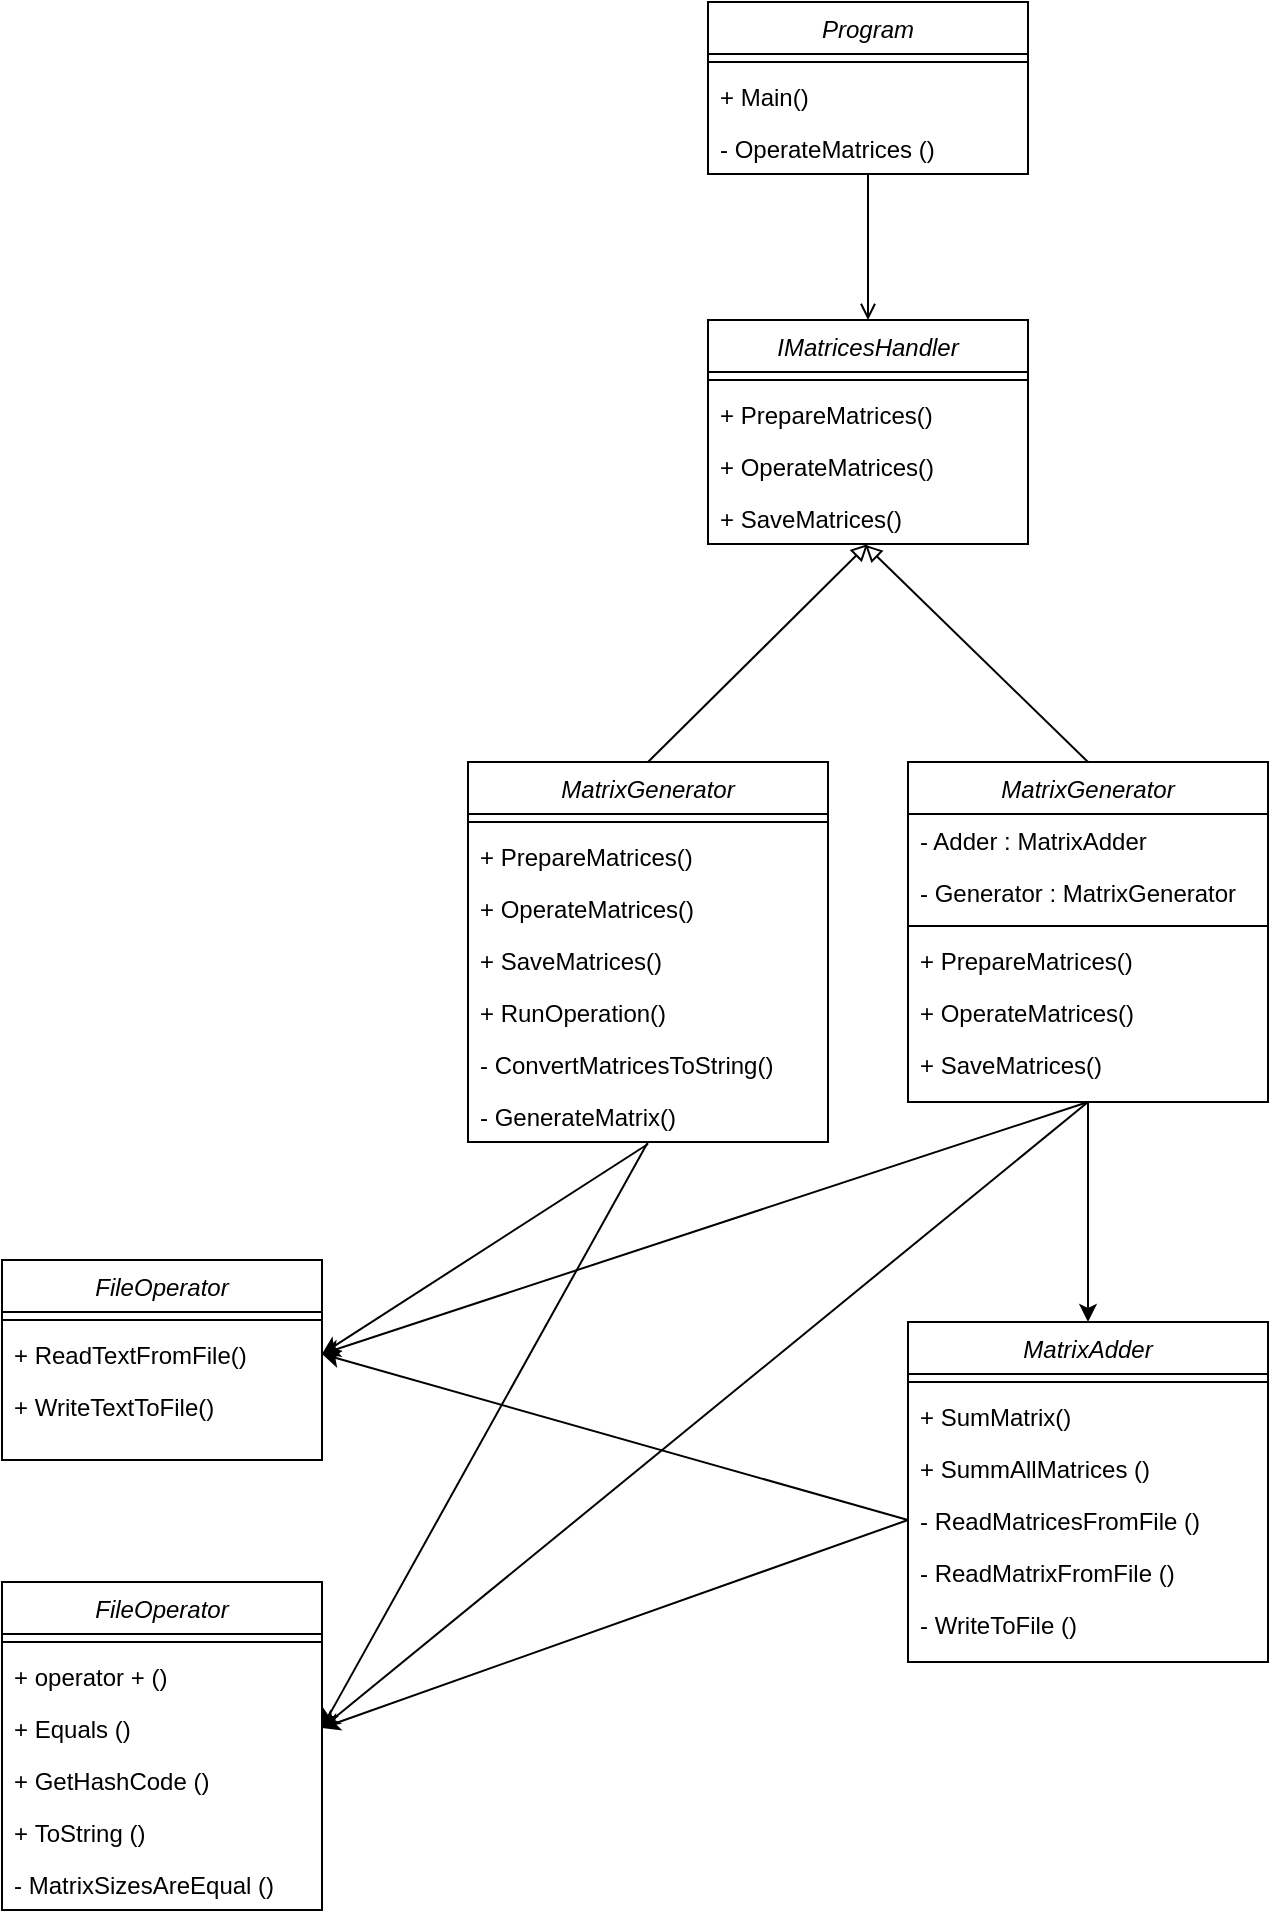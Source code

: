 <mxfile version="13.6.2" type="device"><diagram id="C5RBs43oDa-KdzZeNtuy" name="Page-1"><mxGraphModel dx="1278" dy="960" grid="1" gridSize="10" guides="1" tooltips="1" connect="1" arrows="1" fold="1" page="1" pageScale="1" pageWidth="827" pageHeight="1169" math="0" shadow="0"><root><mxCell id="WIyWlLk6GJQsqaUBKTNV-0"/><mxCell id="WIyWlLk6GJQsqaUBKTNV-1" parent="WIyWlLk6GJQsqaUBKTNV-0"/><mxCell id="r7nhpVhbm3iaODGcor37-48" style="edgeStyle=orthogonalEdgeStyle;rounded=0;orthogonalLoop=1;jettySize=auto;html=1;entryX=0.5;entryY=0;entryDx=0;entryDy=0;endArrow=open;endFill=0;" parent="WIyWlLk6GJQsqaUBKTNV-1" source="r7nhpVhbm3iaODGcor37-43" target="r7nhpVhbm3iaODGcor37-34" edge="1"><mxGeometry relative="1" as="geometry"/></mxCell><mxCell id="htPOCgw6zCxA2ciGcGRW-14" style="rounded=0;orthogonalLoop=1;jettySize=auto;html=1;entryX=0.5;entryY=0.998;entryDx=0;entryDy=0;entryPerimeter=0;endArrow=block;endFill=0;exitX=0.5;exitY=0;exitDx=0;exitDy=0;" edge="1" parent="WIyWlLk6GJQsqaUBKTNV-1" source="htPOCgw6zCxA2ciGcGRW-5" target="htPOCgw6zCxA2ciGcGRW-0"><mxGeometry relative="1" as="geometry"/></mxCell><mxCell id="htPOCgw6zCxA2ciGcGRW-37" style="edgeStyle=none;rounded=0;orthogonalLoop=1;jettySize=auto;html=1;entryX=1;entryY=0.5;entryDx=0;entryDy=0;endArrow=classic;endFill=1;" edge="1" parent="WIyWlLk6GJQsqaUBKTNV-1" target="r7nhpVhbm3iaODGcor37-51"><mxGeometry relative="1" as="geometry"><mxPoint x="990" y="941" as="sourcePoint"/></mxGeometry></mxCell><mxCell id="htPOCgw6zCxA2ciGcGRW-47" style="edgeStyle=none;rounded=0;orthogonalLoop=1;jettySize=auto;html=1;endArrow=classic;endFill=1;entryX=1;entryY=0.5;entryDx=0;entryDy=0;exitX=0.5;exitY=1;exitDx=0;exitDy=0;" edge="1" parent="WIyWlLk6GJQsqaUBKTNV-1" source="htPOCgw6zCxA2ciGcGRW-5" target="htPOCgw6zCxA2ciGcGRW-44"><mxGeometry relative="1" as="geometry"><mxPoint x="850" y="1180" as="targetPoint"/></mxGeometry></mxCell><mxCell id="htPOCgw6zCxA2ciGcGRW-5" value="MatrixGenerator" style="swimlane;fontStyle=2;align=center;verticalAlign=top;childLayout=stackLayout;horizontal=1;startSize=26;horizontalStack=0;resizeParent=1;resizeLast=0;collapsible=1;marginBottom=0;rounded=0;shadow=0;strokeWidth=1;" vertex="1" parent="WIyWlLk6GJQsqaUBKTNV-1"><mxGeometry x="900" y="750" width="180" height="190" as="geometry"><mxRectangle x="230" y="140" width="160" height="26" as="alternateBounds"/></mxGeometry></mxCell><mxCell id="htPOCgw6zCxA2ciGcGRW-6" value="" style="line;html=1;strokeWidth=1;align=left;verticalAlign=middle;spacingTop=-1;spacingLeft=3;spacingRight=3;rotatable=0;labelPosition=right;points=[];portConstraint=eastwest;" vertex="1" parent="htPOCgw6zCxA2ciGcGRW-5"><mxGeometry y="26" width="180" height="8" as="geometry"/></mxCell><mxCell id="htPOCgw6zCxA2ciGcGRW-7" value="+ PrepareMatrices()" style="text;align=left;verticalAlign=top;spacingLeft=4;spacingRight=4;overflow=hidden;rotatable=0;points=[[0,0.5],[1,0.5]];portConstraint=eastwest;" vertex="1" parent="htPOCgw6zCxA2ciGcGRW-5"><mxGeometry y="34" width="180" height="26" as="geometry"/></mxCell><mxCell id="htPOCgw6zCxA2ciGcGRW-8" value="+ OperateMatrices()" style="text;align=left;verticalAlign=top;spacingLeft=4;spacingRight=4;overflow=hidden;rotatable=0;points=[[0,0.5],[1,0.5]];portConstraint=eastwest;" vertex="1" parent="htPOCgw6zCxA2ciGcGRW-5"><mxGeometry y="60" width="180" height="26" as="geometry"/></mxCell><mxCell id="htPOCgw6zCxA2ciGcGRW-9" value="+ SaveMatrices()" style="text;align=left;verticalAlign=top;spacingLeft=4;spacingRight=4;overflow=hidden;rotatable=0;points=[[0,0.5],[1,0.5]];portConstraint=eastwest;" vertex="1" parent="htPOCgw6zCxA2ciGcGRW-5"><mxGeometry y="86" width="180" height="26" as="geometry"/></mxCell><mxCell id="htPOCgw6zCxA2ciGcGRW-10" value="+ RunOperation()" style="text;align=left;verticalAlign=top;spacingLeft=4;spacingRight=4;overflow=hidden;rotatable=0;points=[[0,0.5],[1,0.5]];portConstraint=eastwest;" vertex="1" parent="htPOCgw6zCxA2ciGcGRW-5"><mxGeometry y="112" width="180" height="26" as="geometry"/></mxCell><mxCell id="htPOCgw6zCxA2ciGcGRW-11" value="- ConvertMatricesToString()" style="text;align=left;verticalAlign=top;spacingLeft=4;spacingRight=4;overflow=hidden;rotatable=0;points=[[0,0.5],[1,0.5]];portConstraint=eastwest;" vertex="1" parent="htPOCgw6zCxA2ciGcGRW-5"><mxGeometry y="138" width="180" height="26" as="geometry"/></mxCell><mxCell id="htPOCgw6zCxA2ciGcGRW-12" value="- GenerateMatrix()" style="text;align=left;verticalAlign=top;spacingLeft=4;spacingRight=4;overflow=hidden;rotatable=0;points=[[0,0.5],[1,0.5]];portConstraint=eastwest;" vertex="1" parent="htPOCgw6zCxA2ciGcGRW-5"><mxGeometry y="164" width="180" height="26" as="geometry"/></mxCell><mxCell id="htPOCgw6zCxA2ciGcGRW-25" style="edgeStyle=none;rounded=0;orthogonalLoop=1;jettySize=auto;html=1;entryX=0.491;entryY=1.016;entryDx=0;entryDy=0;entryPerimeter=0;endArrow=block;endFill=0;exitX=0.5;exitY=0;exitDx=0;exitDy=0;" edge="1" parent="WIyWlLk6GJQsqaUBKTNV-1" source="htPOCgw6zCxA2ciGcGRW-15" target="htPOCgw6zCxA2ciGcGRW-0"><mxGeometry relative="1" as="geometry"/></mxCell><mxCell id="r7nhpVhbm3iaODGcor37-34" value="IMatricesHandler" style="swimlane;fontStyle=2;align=center;verticalAlign=top;childLayout=stackLayout;horizontal=1;startSize=26;horizontalStack=0;resizeParent=1;resizeLast=0;collapsible=1;marginBottom=0;rounded=0;shadow=0;strokeWidth=1;" parent="WIyWlLk6GJQsqaUBKTNV-1" vertex="1"><mxGeometry x="1020" y="529" width="160" height="112" as="geometry"><mxRectangle x="230" y="140" width="160" height="26" as="alternateBounds"/></mxGeometry></mxCell><mxCell id="r7nhpVhbm3iaODGcor37-38" value="" style="line;html=1;strokeWidth=1;align=left;verticalAlign=middle;spacingTop=-1;spacingLeft=3;spacingRight=3;rotatable=0;labelPosition=right;points=[];portConstraint=eastwest;" parent="r7nhpVhbm3iaODGcor37-34" vertex="1"><mxGeometry y="26" width="160" height="8" as="geometry"/></mxCell><mxCell id="r7nhpVhbm3iaODGcor37-39" value="+ PrepareMatrices()" style="text;align=left;verticalAlign=top;spacingLeft=4;spacingRight=4;overflow=hidden;rotatable=0;points=[[0,0.5],[1,0.5]];portConstraint=eastwest;" parent="r7nhpVhbm3iaODGcor37-34" vertex="1"><mxGeometry y="34" width="160" height="26" as="geometry"/></mxCell><mxCell id="r7nhpVhbm3iaODGcor37-41" value="+ OperateMatrices()" style="text;align=left;verticalAlign=top;spacingLeft=4;spacingRight=4;overflow=hidden;rotatable=0;points=[[0,0.5],[1,0.5]];portConstraint=eastwest;" parent="r7nhpVhbm3iaODGcor37-34" vertex="1"><mxGeometry y="60" width="160" height="26" as="geometry"/></mxCell><mxCell id="htPOCgw6zCxA2ciGcGRW-0" value="+ SaveMatrices()" style="text;align=left;verticalAlign=top;spacingLeft=4;spacingRight=4;overflow=hidden;rotatable=0;points=[[0,0.5],[1,0.5]];portConstraint=eastwest;" vertex="1" parent="r7nhpVhbm3iaODGcor37-34"><mxGeometry y="86" width="160" height="26" as="geometry"/></mxCell><mxCell id="htPOCgw6zCxA2ciGcGRW-38" style="edgeStyle=none;rounded=0;orthogonalLoop=1;jettySize=auto;html=1;endArrow=classic;endFill=1;exitX=0.5;exitY=1;exitDx=0;exitDy=0;entryX=1;entryY=0.5;entryDx=0;entryDy=0;" edge="1" parent="WIyWlLk6GJQsqaUBKTNV-1" source="htPOCgw6zCxA2ciGcGRW-15" target="r7nhpVhbm3iaODGcor37-51"><mxGeometry relative="1" as="geometry"><mxPoint x="920" y="1000" as="targetPoint"/></mxGeometry></mxCell><mxCell id="htPOCgw6zCxA2ciGcGRW-49" style="edgeStyle=none;rounded=0;orthogonalLoop=1;jettySize=auto;html=1;endArrow=classic;endFill=1;entryX=1;entryY=0.5;entryDx=0;entryDy=0;exitX=0.5;exitY=1;exitDx=0;exitDy=0;" edge="1" parent="WIyWlLk6GJQsqaUBKTNV-1" source="htPOCgw6zCxA2ciGcGRW-15" target="htPOCgw6zCxA2ciGcGRW-44"><mxGeometry relative="1" as="geometry"><mxPoint x="850.0" y="1210" as="targetPoint"/></mxGeometry></mxCell><mxCell id="htPOCgw6zCxA2ciGcGRW-15" value="MatrixGenerator" style="swimlane;fontStyle=2;align=center;verticalAlign=top;childLayout=stackLayout;horizontal=1;startSize=26;horizontalStack=0;resizeParent=1;resizeLast=0;collapsible=1;marginBottom=0;rounded=0;shadow=0;strokeWidth=1;" vertex="1" parent="WIyWlLk6GJQsqaUBKTNV-1"><mxGeometry x="1120" y="750" width="180" height="170" as="geometry"><mxRectangle x="230" y="140" width="160" height="26" as="alternateBounds"/></mxGeometry></mxCell><mxCell id="htPOCgw6zCxA2ciGcGRW-23" value="- Adder : MatrixAdder" style="text;align=left;verticalAlign=top;spacingLeft=4;spacingRight=4;overflow=hidden;rotatable=0;points=[[0,0.5],[1,0.5]];portConstraint=eastwest;" vertex="1" parent="htPOCgw6zCxA2ciGcGRW-15"><mxGeometry y="26" width="180" height="26" as="geometry"/></mxCell><mxCell id="htPOCgw6zCxA2ciGcGRW-24" value="- Generator : MatrixGenerator" style="text;align=left;verticalAlign=top;spacingLeft=4;spacingRight=4;overflow=hidden;rotatable=0;points=[[0,0.5],[1,0.5]];portConstraint=eastwest;" vertex="1" parent="htPOCgw6zCxA2ciGcGRW-15"><mxGeometry y="52" width="180" height="26" as="geometry"/></mxCell><mxCell id="htPOCgw6zCxA2ciGcGRW-16" value="" style="line;html=1;strokeWidth=1;align=left;verticalAlign=middle;spacingTop=-1;spacingLeft=3;spacingRight=3;rotatable=0;labelPosition=right;points=[];portConstraint=eastwest;" vertex="1" parent="htPOCgw6zCxA2ciGcGRW-15"><mxGeometry y="78" width="180" height="8" as="geometry"/></mxCell><mxCell id="htPOCgw6zCxA2ciGcGRW-17" value="+ PrepareMatrices()" style="text;align=left;verticalAlign=top;spacingLeft=4;spacingRight=4;overflow=hidden;rotatable=0;points=[[0,0.5],[1,0.5]];portConstraint=eastwest;" vertex="1" parent="htPOCgw6zCxA2ciGcGRW-15"><mxGeometry y="86" width="180" height="26" as="geometry"/></mxCell><mxCell id="htPOCgw6zCxA2ciGcGRW-18" value="+ OperateMatrices()" style="text;align=left;verticalAlign=top;spacingLeft=4;spacingRight=4;overflow=hidden;rotatable=0;points=[[0,0.5],[1,0.5]];portConstraint=eastwest;" vertex="1" parent="htPOCgw6zCxA2ciGcGRW-15"><mxGeometry y="112" width="180" height="26" as="geometry"/></mxCell><mxCell id="htPOCgw6zCxA2ciGcGRW-19" value="+ SaveMatrices()" style="text;align=left;verticalAlign=top;spacingLeft=4;spacingRight=4;overflow=hidden;rotatable=0;points=[[0,0.5],[1,0.5]];portConstraint=eastwest;" vertex="1" parent="htPOCgw6zCxA2ciGcGRW-15"><mxGeometry y="138" width="180" height="26" as="geometry"/></mxCell><mxCell id="htPOCgw6zCxA2ciGcGRW-35" style="edgeStyle=none;rounded=0;orthogonalLoop=1;jettySize=auto;html=1;endArrow=classic;endFill=1;exitX=0.5;exitY=1;exitDx=0;exitDy=0;" edge="1" parent="WIyWlLk6GJQsqaUBKTNV-1" source="htPOCgw6zCxA2ciGcGRW-15" target="htPOCgw6zCxA2ciGcGRW-26"><mxGeometry relative="1" as="geometry"/></mxCell><mxCell id="htPOCgw6zCxA2ciGcGRW-39" style="edgeStyle=none;rounded=0;orthogonalLoop=1;jettySize=auto;html=1;entryX=1;entryY=0.5;entryDx=0;entryDy=0;endArrow=classic;endFill=1;exitX=0;exitY=0.5;exitDx=0;exitDy=0;" edge="1" parent="WIyWlLk6GJQsqaUBKTNV-1" source="htPOCgw6zCxA2ciGcGRW-31" target="r7nhpVhbm3iaODGcor37-51"><mxGeometry relative="1" as="geometry"/></mxCell><mxCell id="htPOCgw6zCxA2ciGcGRW-51" value="" style="group" vertex="1" connectable="0" parent="WIyWlLk6GJQsqaUBKTNV-1"><mxGeometry x="667" y="1160" width="160" height="164" as="geometry"/></mxCell><mxCell id="htPOCgw6zCxA2ciGcGRW-50" value="" style="group" vertex="1" connectable="0" parent="htPOCgw6zCxA2ciGcGRW-51"><mxGeometry width="160" height="164" as="geometry"/></mxCell><mxCell id="htPOCgw6zCxA2ciGcGRW-48" value="" style="group" vertex="1" connectable="0" parent="htPOCgw6zCxA2ciGcGRW-50"><mxGeometry width="160" height="164" as="geometry"/></mxCell><mxCell id="htPOCgw6zCxA2ciGcGRW-40" value="FileOperator" style="swimlane;fontStyle=2;align=center;verticalAlign=top;childLayout=stackLayout;horizontal=1;startSize=26;horizontalStack=0;resizeParent=1;resizeLast=0;collapsible=1;marginBottom=0;rounded=0;shadow=0;strokeWidth=1;" vertex="1" parent="htPOCgw6zCxA2ciGcGRW-48"><mxGeometry width="160" height="164" as="geometry"><mxRectangle x="230" y="140" width="160" height="26" as="alternateBounds"/></mxGeometry></mxCell><mxCell id="htPOCgw6zCxA2ciGcGRW-41" value="" style="line;html=1;strokeWidth=1;align=left;verticalAlign=middle;spacingTop=-1;spacingLeft=3;spacingRight=3;rotatable=0;labelPosition=right;points=[];portConstraint=eastwest;" vertex="1" parent="htPOCgw6zCxA2ciGcGRW-40"><mxGeometry y="26" width="160" height="8" as="geometry"/></mxCell><mxCell id="htPOCgw6zCxA2ciGcGRW-42" value="+ operator + ()" style="text;align=left;verticalAlign=top;spacingLeft=4;spacingRight=4;overflow=hidden;rotatable=0;points=[[0,0.5],[1,0.5]];portConstraint=eastwest;" vertex="1" parent="htPOCgw6zCxA2ciGcGRW-40"><mxGeometry y="34" width="160" height="26" as="geometry"/></mxCell><mxCell id="htPOCgw6zCxA2ciGcGRW-44" value="+ Equals ()" style="text;align=left;verticalAlign=top;spacingLeft=4;spacingRight=4;overflow=hidden;rotatable=0;points=[[0,0.5],[1,0.5]];portConstraint=eastwest;" vertex="1" parent="htPOCgw6zCxA2ciGcGRW-40"><mxGeometry y="60" width="160" height="26" as="geometry"/></mxCell><mxCell id="htPOCgw6zCxA2ciGcGRW-45" value="+ GetHashCode ()" style="text;align=left;verticalAlign=top;spacingLeft=4;spacingRight=4;overflow=hidden;rotatable=0;points=[[0,0.5],[1,0.5]];portConstraint=eastwest;" vertex="1" parent="htPOCgw6zCxA2ciGcGRW-40"><mxGeometry y="86" width="160" height="26" as="geometry"/></mxCell><mxCell id="htPOCgw6zCxA2ciGcGRW-46" value="+ ToString ()" style="text;align=left;verticalAlign=top;spacingLeft=4;spacingRight=4;overflow=hidden;rotatable=0;points=[[0,0.5],[1,0.5]];portConstraint=eastwest;" vertex="1" parent="htPOCgw6zCxA2ciGcGRW-40"><mxGeometry y="112" width="160" height="26" as="geometry"/></mxCell><mxCell id="htPOCgw6zCxA2ciGcGRW-43" value="- MatrixSizesAreEqual ()" style="text;align=left;verticalAlign=top;spacingLeft=4;spacingRight=4;overflow=hidden;rotatable=0;points=[[0,0.5],[1,0.5]];portConstraint=eastwest;" vertex="1" parent="htPOCgw6zCxA2ciGcGRW-40"><mxGeometry y="138" width="160" height="26" as="geometry"/></mxCell><mxCell id="htPOCgw6zCxA2ciGcGRW-52" style="edgeStyle=none;rounded=0;orthogonalLoop=1;jettySize=auto;html=1;entryX=1;entryY=0.5;entryDx=0;entryDy=0;endArrow=classic;endFill=1;exitX=0;exitY=0.5;exitDx=0;exitDy=0;" edge="1" parent="WIyWlLk6GJQsqaUBKTNV-1" source="htPOCgw6zCxA2ciGcGRW-31" target="htPOCgw6zCxA2ciGcGRW-44"><mxGeometry relative="1" as="geometry"/></mxCell><mxCell id="r7nhpVhbm3iaODGcor37-49" value="FileOperator" style="swimlane;fontStyle=2;align=center;verticalAlign=top;childLayout=stackLayout;horizontal=1;startSize=26;horizontalStack=0;resizeParent=1;resizeLast=0;collapsible=1;marginBottom=0;rounded=0;shadow=0;strokeWidth=1;" parent="WIyWlLk6GJQsqaUBKTNV-1" vertex="1"><mxGeometry x="667" y="999" width="160" height="100" as="geometry"><mxRectangle x="230" y="140" width="160" height="26" as="alternateBounds"/></mxGeometry></mxCell><mxCell id="r7nhpVhbm3iaODGcor37-50" value="" style="line;html=1;strokeWidth=1;align=left;verticalAlign=middle;spacingTop=-1;spacingLeft=3;spacingRight=3;rotatable=0;labelPosition=right;points=[];portConstraint=eastwest;" parent="r7nhpVhbm3iaODGcor37-49" vertex="1"><mxGeometry y="26" width="160" height="8" as="geometry"/></mxCell><mxCell id="r7nhpVhbm3iaODGcor37-51" value="+ ReadTextFromFile()" style="text;align=left;verticalAlign=top;spacingLeft=4;spacingRight=4;overflow=hidden;rotatable=0;points=[[0,0.5],[1,0.5]];portConstraint=eastwest;" parent="r7nhpVhbm3iaODGcor37-49" vertex="1"><mxGeometry y="34" width="160" height="26" as="geometry"/></mxCell><mxCell id="r7nhpVhbm3iaODGcor37-52" value="+ WriteTextToFile()" style="text;align=left;verticalAlign=top;spacingLeft=4;spacingRight=4;overflow=hidden;rotatable=0;points=[[0,0.5],[1,0.5]];portConstraint=eastwest;" parent="r7nhpVhbm3iaODGcor37-49" vertex="1"><mxGeometry y="60" width="160" height="26" as="geometry"/></mxCell><mxCell id="htPOCgw6zCxA2ciGcGRW-26" value="MatrixAdder" style="swimlane;fontStyle=2;align=center;verticalAlign=top;childLayout=stackLayout;horizontal=1;startSize=26;horizontalStack=0;resizeParent=1;resizeLast=0;collapsible=1;marginBottom=0;rounded=0;shadow=0;strokeWidth=1;" vertex="1" parent="WIyWlLk6GJQsqaUBKTNV-1"><mxGeometry x="1120" y="1030" width="180" height="170" as="geometry"><mxRectangle x="230" y="140" width="160" height="26" as="alternateBounds"/></mxGeometry></mxCell><mxCell id="htPOCgw6zCxA2ciGcGRW-29" value="" style="line;html=1;strokeWidth=1;align=left;verticalAlign=middle;spacingTop=-1;spacingLeft=3;spacingRight=3;rotatable=0;labelPosition=right;points=[];portConstraint=eastwest;" vertex="1" parent="htPOCgw6zCxA2ciGcGRW-26"><mxGeometry y="26" width="180" height="8" as="geometry"/></mxCell><mxCell id="htPOCgw6zCxA2ciGcGRW-30" value="+ SumMatrix()" style="text;align=left;verticalAlign=top;spacingLeft=4;spacingRight=4;overflow=hidden;rotatable=0;points=[[0,0.5],[1,0.5]];portConstraint=eastwest;" vertex="1" parent="htPOCgw6zCxA2ciGcGRW-26"><mxGeometry y="34" width="180" height="26" as="geometry"/></mxCell><mxCell id="htPOCgw6zCxA2ciGcGRW-33" value="+ SummAllMatrices ()" style="text;align=left;verticalAlign=top;spacingLeft=4;spacingRight=4;overflow=hidden;rotatable=0;points=[[0,0.5],[1,0.5]];portConstraint=eastwest;" vertex="1" parent="htPOCgw6zCxA2ciGcGRW-26"><mxGeometry y="60" width="180" height="26" as="geometry"/></mxCell><mxCell id="htPOCgw6zCxA2ciGcGRW-31" value="- ReadMatricesFromFile ()" style="text;align=left;verticalAlign=top;spacingLeft=4;spacingRight=4;overflow=hidden;rotatable=0;points=[[0,0.5],[1,0.5]];portConstraint=eastwest;" vertex="1" parent="htPOCgw6zCxA2ciGcGRW-26"><mxGeometry y="86" width="180" height="26" as="geometry"/></mxCell><mxCell id="htPOCgw6zCxA2ciGcGRW-32" value="- ReadMatrixFromFile ()" style="text;align=left;verticalAlign=top;spacingLeft=4;spacingRight=4;overflow=hidden;rotatable=0;points=[[0,0.5],[1,0.5]];portConstraint=eastwest;" vertex="1" parent="htPOCgw6zCxA2ciGcGRW-26"><mxGeometry y="112" width="180" height="26" as="geometry"/></mxCell><mxCell id="htPOCgw6zCxA2ciGcGRW-34" value="- WriteToFile ()" style="text;align=left;verticalAlign=top;spacingLeft=4;spacingRight=4;overflow=hidden;rotatable=0;points=[[0,0.5],[1,0.5]];portConstraint=eastwest;" vertex="1" parent="htPOCgw6zCxA2ciGcGRW-26"><mxGeometry y="138" width="180" height="26" as="geometry"/></mxCell><mxCell id="r7nhpVhbm3iaODGcor37-43" value="Program" style="swimlane;fontStyle=2;align=center;verticalAlign=top;childLayout=stackLayout;horizontal=1;startSize=26;horizontalStack=0;resizeParent=1;resizeLast=0;collapsible=1;marginBottom=0;rounded=0;shadow=0;strokeWidth=1;" parent="WIyWlLk6GJQsqaUBKTNV-1" vertex="1"><mxGeometry x="1020" y="370" width="160" height="86" as="geometry"><mxRectangle x="230" y="140" width="160" height="26" as="alternateBounds"/></mxGeometry></mxCell><mxCell id="r7nhpVhbm3iaODGcor37-44" value="" style="line;html=1;strokeWidth=1;align=left;verticalAlign=middle;spacingTop=-1;spacingLeft=3;spacingRight=3;rotatable=0;labelPosition=right;points=[];portConstraint=eastwest;" parent="r7nhpVhbm3iaODGcor37-43" vertex="1"><mxGeometry y="26" width="160" height="8" as="geometry"/></mxCell><mxCell id="r7nhpVhbm3iaODGcor37-45" value="+ Main()" style="text;align=left;verticalAlign=top;spacingLeft=4;spacingRight=4;overflow=hidden;rotatable=0;points=[[0,0.5],[1,0.5]];portConstraint=eastwest;" parent="r7nhpVhbm3iaODGcor37-43" vertex="1"><mxGeometry y="34" width="160" height="26" as="geometry"/></mxCell><mxCell id="htPOCgw6zCxA2ciGcGRW-36" value="- OperateMatrices ()" style="text;align=left;verticalAlign=top;spacingLeft=4;spacingRight=4;overflow=hidden;rotatable=0;points=[[0,0.5],[1,0.5]];portConstraint=eastwest;" vertex="1" parent="r7nhpVhbm3iaODGcor37-43"><mxGeometry y="60" width="160" height="26" as="geometry"/></mxCell></root></mxGraphModel></diagram></mxfile>